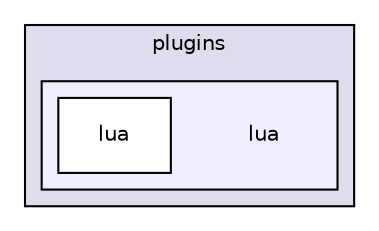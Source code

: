 digraph "lua" {
  compound=true
  node [ fontsize="10", fontname="Helvetica"];
  edge [ labelfontsize="10", labelfontname="Helvetica"];
  subgraph clusterdir_7020b8b7abcceffa3f9f7a2d24718f16 {
    graph [ bgcolor="#ddddee", pencolor="black", label="plugins" fontname="Helvetica", fontsize="10", URL="dir_7020b8b7abcceffa3f9f7a2d24718f16.html"]
  subgraph clusterdir_ee6aa1c688a3b9fb588e8125e26298d2 {
    graph [ bgcolor="#eeeeff", pencolor="black", label="" URL="dir_ee6aa1c688a3b9fb588e8125e26298d2.html"];
    dir_ee6aa1c688a3b9fb588e8125e26298d2 [shape=plaintext label="lua"];
    dir_7a45bb68e5d72c7f1dd10ccbad138ceb [shape=box label="lua" color="black" fillcolor="white" style="filled" URL="dir_7a45bb68e5d72c7f1dd10ccbad138ceb.html"];
  }
  }
}
